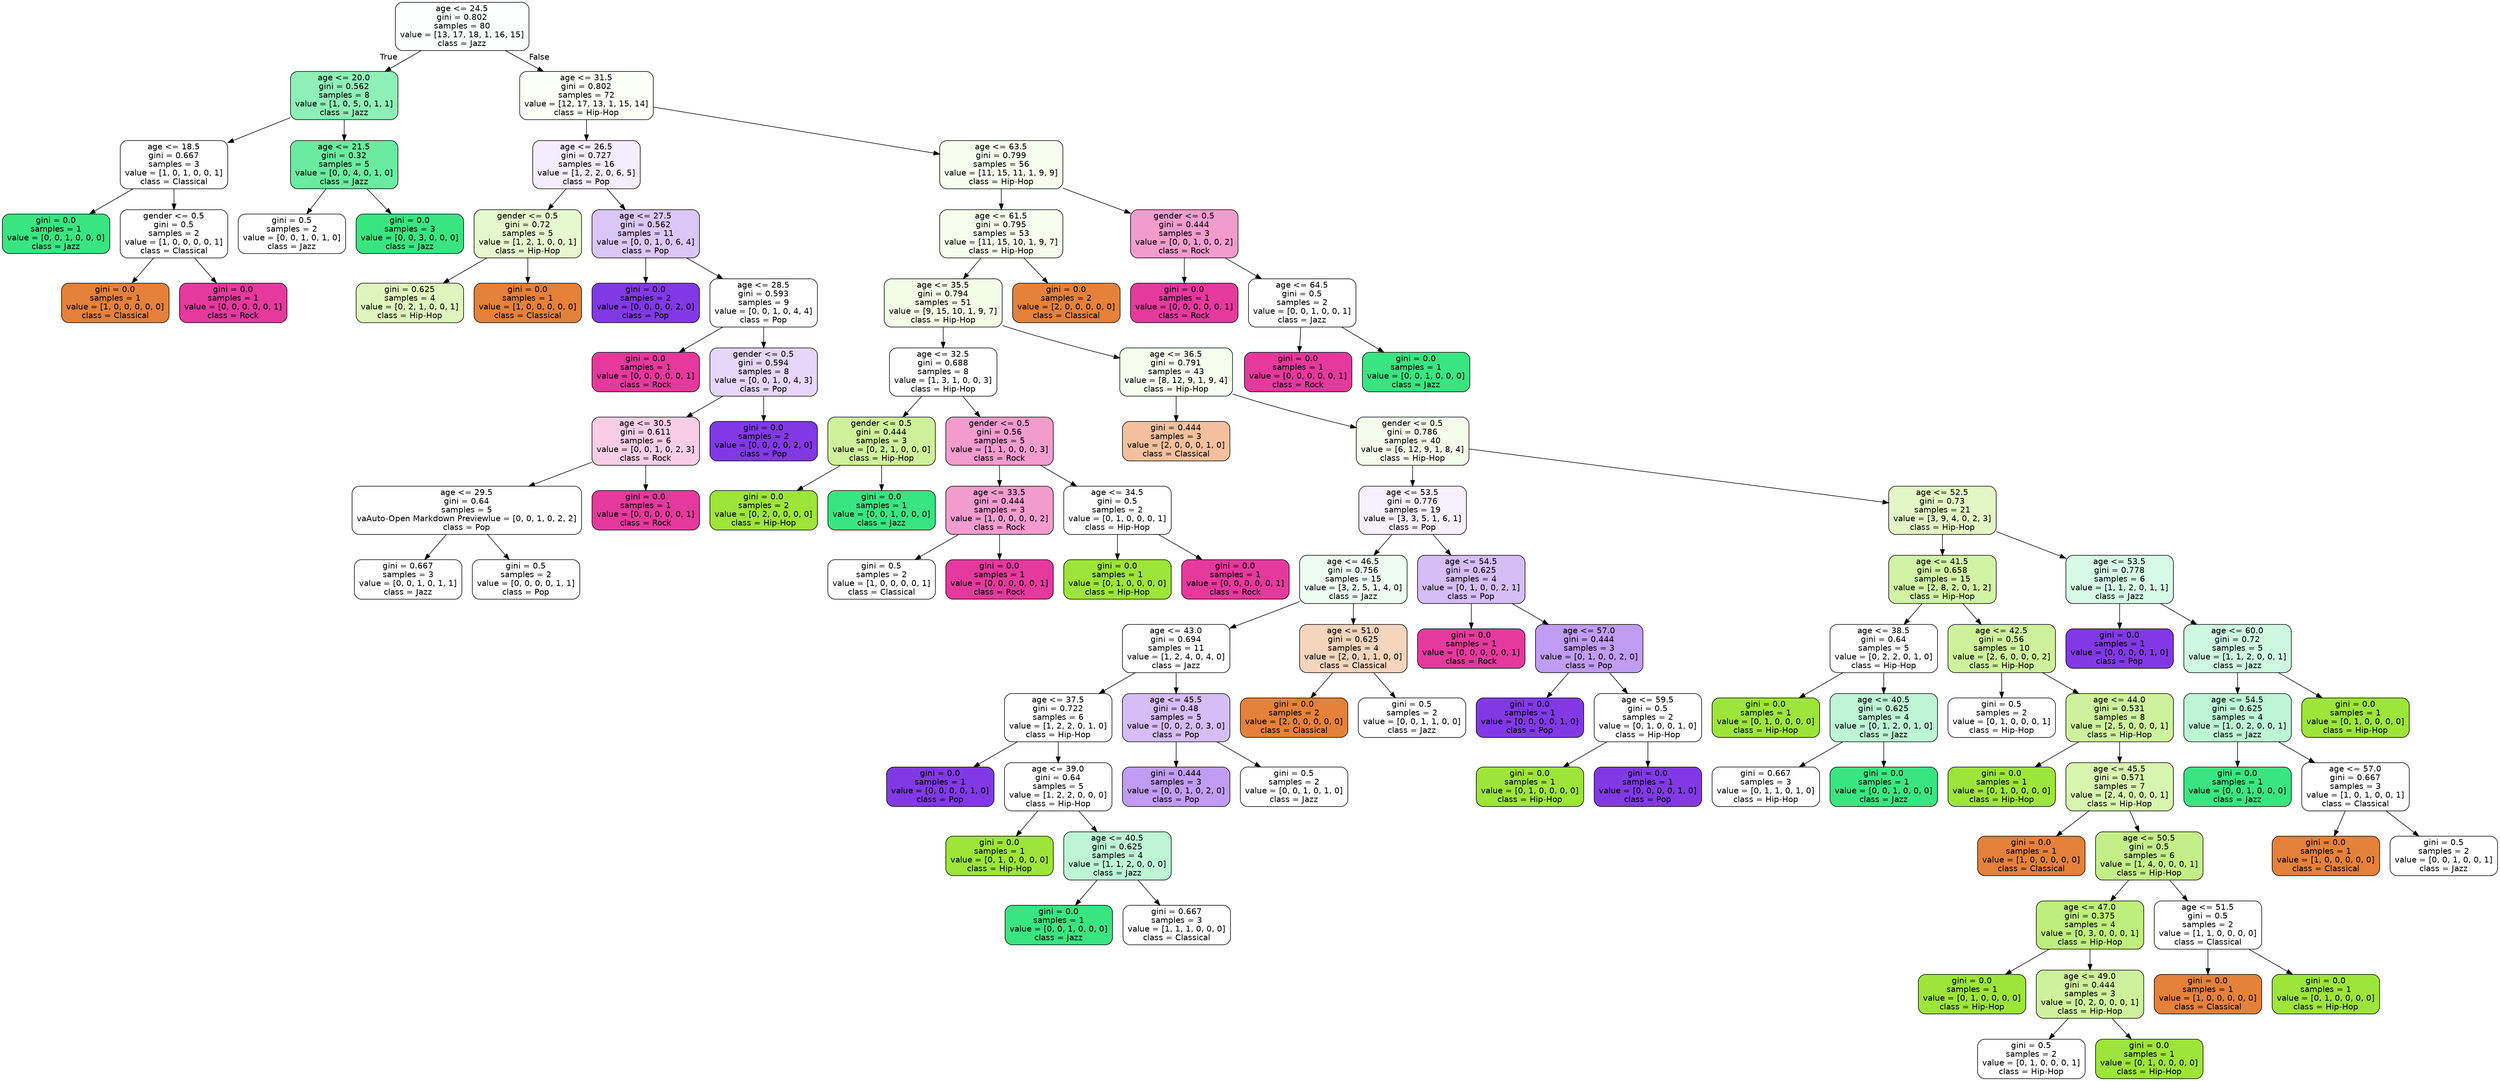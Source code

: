 digraph Tree {
node [shape=box, style="filled, rounded", color="black", fontname="helvetica"] ;
edge [fontname="helvetica"] ;
0 [label="age <= 24.5\ngini = 0.802\nsamples = 80\nvalue = [13, 17, 18, 1, 16, 15]\nclass = Jazz", fillcolor="#fcfffd"] ;
1 [label="age <= 20.0\ngini = 0.562\nsamples = 8\nvalue = [1, 0, 5, 0, 1, 1]\nclass = Jazz", fillcolor="#8ef0b7"] ;
0 -> 1 [labeldistance=2.5, labelangle=45, headlabel="True"] ;
2 [label="age <= 18.5\ngini = 0.667\nsamples = 3\nvalue = [1, 0, 1, 0, 0, 1]\nclass = Classical", fillcolor="#ffffff"] ;
1 -> 2 ;
3 [label="gini = 0.0\nsamples = 1\nvalue = [0, 0, 1, 0, 0, 0]\nclass = Jazz", fillcolor="#39e581"] ;
2 -> 3 ;
4 [label="gender <= 0.5\ngini = 0.5\nsamples = 2\nvalue = [1, 0, 0, 0, 0, 1]\nclass = Classical", fillcolor="#ffffff"] ;
2 -> 4 ;
5 [label="gini = 0.0\nsamples = 1\nvalue = [1, 0, 0, 0, 0, 0]\nclass = Classical", fillcolor="#e58139"] ;
4 -> 5 ;
6 [label="gini = 0.0\nsamples = 1\nvalue = [0, 0, 0, 0, 0, 1]\nclass = Rock", fillcolor="#e5399d"] ;
4 -> 6 ;
7 [label="age <= 21.5\ngini = 0.32\nsamples = 5\nvalue = [0, 0, 4, 0, 1, 0]\nclass = Jazz", fillcolor="#6aeca0"] ;
1 -> 7 ;
8 [label="gini = 0.5\nsamples = 2\nvalue = [0, 0, 1, 0, 1, 0]\nclass = Jazz", fillcolor="#ffffff"] ;
7 -> 8 ;
9 [label="gini = 0.0\nsamples = 3\nvalue = [0, 0, 3, 0, 0, 0]\nclass = Jazz", fillcolor="#39e581"] ;
7 -> 9 ;
10 [label="age <= 31.5\ngini = 0.802\nsamples = 72\nvalue = [12, 17, 13, 1, 15, 14]\nclass = Hip-Hop", fillcolor="#fcfef8"] ;
0 -> 10 [labeldistance=2.5, labelangle=-45, headlabel="False"] ;
11 [label="age <= 26.5\ngini = 0.727\nsamples = 16\nvalue = [1, 2, 2, 0, 6, 5]\nclass = Pop", fillcolor="#f4edfd"] ;
10 -> 11 ;
12 [label="gender <= 0.5\ngini = 0.72\nsamples = 5\nvalue = [1, 2, 1, 0, 0, 1]\nclass = Hip-Hop", fillcolor="#e6f8ce"] ;
11 -> 12 ;
13 [label="gini = 0.625\nsamples = 4\nvalue = [0, 2, 1, 0, 0, 1]\nclass = Hip-Hop", fillcolor="#def6bd"] ;
12 -> 13 ;
14 [label="gini = 0.0\nsamples = 1\nvalue = [1, 0, 0, 0, 0, 0]\nclass = Classical", fillcolor="#e58139"] ;
12 -> 14 ;
15 [label="age <= 27.5\ngini = 0.562\nsamples = 11\nvalue = [0, 0, 1, 0, 6, 4]\nclass = Pop", fillcolor="#dbc6f8"] ;
11 -> 15 ;
16 [label="gini = 0.0\nsamples = 2\nvalue = [0, 0, 0, 0, 2, 0]\nclass = Pop", fillcolor="#8139e5"] ;
15 -> 16 ;
17 [label="age <= 28.5\ngini = 0.593\nsamples = 9\nvalue = [0, 0, 1, 0, 4, 4]\nclass = Pop", fillcolor="#ffffff"] ;
15 -> 17 ;
18 [label="gini = 0.0\nsamples = 1\nvalue = [0, 0, 0, 0, 0, 1]\nclass = Rock", fillcolor="#e5399d"] ;
17 -> 18 ;
19 [label="gender <= 0.5\ngini = 0.594\nsamples = 8\nvalue = [0, 0, 1, 0, 4, 3]\nclass = Pop", fillcolor="#e6d7fa"] ;
17 -> 19 ;
20 [label="age <= 30.5\ngini = 0.611\nsamples = 6\nvalue = [0, 0, 1, 0, 2, 3]\nclass = Rock", fillcolor="#f8cee6"] ;
19 -> 20 ;
21 [label="age <= 29.5\ngini = 0.64\nsamples = 5\nvaAuto-Open Markdown Previewlue = [0, 0, 1, 0, 2, 2]\nclass = Pop", fillcolor="#ffffff"] ;
20 -> 21 ;
22 [label="gini = 0.667\nsamples = 3\nvalue = [0, 0, 1, 0, 1, 1]\nclass = Jazz", fillcolor="#ffffff"] ;
21 -> 22 ;
23 [label="gini = 0.5\nsamples = 2\nvalue = [0, 0, 0, 0, 1, 1]\nclass = Pop", fillcolor="#ffffff"] ;
21 -> 23 ;
24 [label="gini = 0.0\nsamples = 1\nvalue = [0, 0, 0, 0, 0, 1]\nclass = Rock", fillcolor="#e5399d"] ;
20 -> 24 ;
25 [label="gini = 0.0\nsamples = 2\nvalue = [0, 0, 0, 0, 2, 0]\nclass = Pop", fillcolor="#8139e5"] ;
19 -> 25 ;
26 [label="age <= 63.5\ngini = 0.799\nsamples = 56\nvalue = [11, 15, 11, 1, 9, 9]\nclass = Hip-Hop", fillcolor="#f6fded"] ;
10 -> 26 ;
27 [label="age <= 61.5\ngini = 0.795\nsamples = 53\nvalue = [11, 15, 10, 1, 9, 7]\nclass = Hip-Hop", fillcolor="#f6fdec"] ;
26 -> 27 ;
28 [label="age <= 35.5\ngini = 0.794\nsamples = 51\nvalue = [9, 15, 10, 1, 9, 7]\nclass = Hip-Hop", fillcolor="#f3fce7"] ;
27 -> 28 ;
29 [label="age <= 32.5\ngini = 0.688\nsamples = 8\nvalue = [1, 3, 1, 0, 0, 3]\nclass = Hip-Hop", fillcolor="#ffffff"] ;
28 -> 29 ;
30 [label="gender <= 0.5\ngini = 0.444\nsamples = 3\nvalue = [0, 2, 1, 0, 0, 0]\nclass = Hip-Hop", fillcolor="#cef29c"] ;
29 -> 30 ;
31 [label="gini = 0.0\nsamples = 2\nvalue = [0, 2, 0, 0, 0, 0]\nclass = Hip-Hop", fillcolor="#9de539"] ;
30 -> 31 ;
32 [label="gini = 0.0\nsamples = 1\nvalue = [0, 0, 1, 0, 0, 0]\nclass = Jazz", fillcolor="#39e581"] ;
30 -> 32 ;
33 [label="gender <= 0.5\ngini = 0.56\nsamples = 5\nvalue = [1, 1, 0, 0, 0, 3]\nclass = Rock", fillcolor="#f29cce"] ;
29 -> 33 ;
34 [label="age <= 33.5\ngini = 0.444\nsamples = 3\nvalue = [1, 0, 0, 0, 0, 2]\nclass = Rock", fillcolor="#f29cce"] ;
33 -> 34 ;
35 [label="gini = 0.5\nsamples = 2\nvalue = [1, 0, 0, 0, 0, 1]\nclass = Classical", fillcolor="#ffffff"] ;
34 -> 35 ;
36 [label="gini = 0.0\nsamples = 1\nvalue = [0, 0, 0, 0, 0, 1]\nclass = Rock", fillcolor="#e5399d"] ;
34 -> 36 ;
37 [label="age <= 34.5\ngini = 0.5\nsamples = 2\nvalue = [0, 1, 0, 0, 0, 1]\nclass = Hip-Hop", fillcolor="#ffffff"] ;
33 -> 37 ;
38 [label="gini = 0.0\nsamples = 1\nvalue = [0, 1, 0, 0, 0, 0]\nclass = Hip-Hop", fillcolor="#9de539"] ;
37 -> 38 ;
39 [label="gini = 0.0\nsamples = 1\nvalue = [0, 0, 0, 0, 0, 1]\nclass = Rock", fillcolor="#e5399d"] ;
37 -> 39 ;
40 [label="age <= 36.5\ngini = 0.791\nsamples = 43\nvalue = [8, 12, 9, 1, 9, 4]\nclass = Hip-Hop", fillcolor="#f6fdee"] ;
28 -> 40 ;
41 [label="gini = 0.444\nsamples = 3\nvalue = [2, 0, 0, 0, 1, 0]\nclass = Classical", fillcolor="#f2c09c"] ;
40 -> 41 ;
42 [label="gender <= 0.5\ngini = 0.786\nsamples = 40\nvalue = [6, 12, 9, 1, 8, 4]\nclass = Hip-Hop", fillcolor="#f6fcec"] ;
40 -> 42 ;
43 [label="age <= 53.5\ngini = 0.776\nsamples = 19\nvalue = [3, 3, 5, 1, 6, 1]\nclass = Pop", fillcolor="#f6f1fd"] ;
42 -> 43 ;
44 [label="age <= 46.5\ngini = 0.756\nsamples = 15\nvalue = [3, 2, 5, 1, 4, 0]\nclass = Jazz", fillcolor="#edfdf4"] ;
43 -> 44 ;
45 [label="age <= 43.0\ngini = 0.694\nsamples = 11\nvalue = [1, 2, 4, 0, 4, 0]\nclass = Jazz", fillcolor="#ffffff"] ;
44 -> 45 ;
46 [label="age <= 37.5\ngini = 0.722\nsamples = 6\nvalue = [1, 2, 2, 0, 1, 0]\nclass = Hip-Hop", fillcolor="#ffffff"] ;
45 -> 46 ;
47 [label="gini = 0.0\nsamples = 1\nvalue = [0, 0, 0, 0, 1, 0]\nclass = Pop", fillcolor="#8139e5"] ;
46 -> 47 ;
48 [label="age <= 39.0\ngini = 0.64\nsamples = 5\nvalue = [1, 2, 2, 0, 0, 0]\nclass = Hip-Hop", fillcolor="#ffffff"] ;
46 -> 48 ;
49 [label="gini = 0.0\nsamples = 1\nvalue = [0, 1, 0, 0, 0, 0]\nclass = Hip-Hop", fillcolor="#9de539"] ;
48 -> 49 ;
50 [label="age <= 40.5\ngini = 0.625\nsamples = 4\nvalue = [1, 1, 2, 0, 0, 0]\nclass = Jazz", fillcolor="#bdf6d5"] ;
48 -> 50 ;
51 [label="gini = 0.0\nsamples = 1\nvalue = [0, 0, 1, 0, 0, 0]\nclass = Jazz", fillcolor="#39e581"] ;
50 -> 51 ;
52 [label="gini = 0.667\nsamples = 3\nvalue = [1, 1, 1, 0, 0, 0]\nclass = Classical", fillcolor="#ffffff"] ;
50 -> 52 ;
53 [label="age <= 45.5\ngini = 0.48\nsamples = 5\nvalue = [0, 0, 2, 0, 3, 0]\nclass = Pop", fillcolor="#d5bdf6"] ;
45 -> 53 ;
54 [label="gini = 0.444\nsamples = 3\nvalue = [0, 0, 1, 0, 2, 0]\nclass = Pop", fillcolor="#c09cf2"] ;
53 -> 54 ;
55 [label="gini = 0.5\nsamples = 2\nvalue = [0, 0, 1, 0, 1, 0]\nclass = Jazz", fillcolor="#ffffff"] ;
53 -> 55 ;
56 [label="age <= 51.0\ngini = 0.625\nsamples = 4\nvalue = [2, 0, 1, 1, 0, 0]\nclass = Classical", fillcolor="#f6d5bd"] ;
44 -> 56 ;
57 [label="gini = 0.0\nsamples = 2\nvalue = [2, 0, 0, 0, 0, 0]\nclass = Classical", fillcolor="#e58139"] ;
56 -> 57 ;
58 [label="gini = 0.5\nsamples = 2\nvalue = [0, 0, 1, 1, 0, 0]\nclass = Jazz", fillcolor="#ffffff"] ;
56 -> 58 ;
59 [label="age <= 54.5\ngini = 0.625\nsamples = 4\nvalue = [0, 1, 0, 0, 2, 1]\nclass = Pop", fillcolor="#d5bdf6"] ;
43 -> 59 ;
60 [label="gini = 0.0\nsamples = 1\nvalue = [0, 0, 0, 0, 0, 1]\nclass = Rock", fillcolor="#e5399d"] ;
59 -> 60 ;
61 [label="age <= 57.0\ngini = 0.444\nsamples = 3\nvalue = [0, 1, 0, 0, 2, 0]\nclass = Pop", fillcolor="#c09cf2"] ;
59 -> 61 ;
62 [label="gini = 0.0\nsamples = 1\nvalue = [0, 0, 0, 0, 1, 0]\nclass = Pop", fillcolor="#8139e5"] ;
61 -> 62 ;
63 [label="age <= 59.5\ngini = 0.5\nsamples = 2\nvalue = [0, 1, 0, 0, 1, 0]\nclass = Hip-Hop", fillcolor="#ffffff"] ;
61 -> 63 ;
64 [label="gini = 0.0\nsamples = 1\nvalue = [0, 1, 0, 0, 0, 0]\nclass = Hip-Hop", fillcolor="#9de539"] ;
63 -> 64 ;
65 [label="gini = 0.0\nsamples = 1\nvalue = [0, 0, 0, 0, 1, 0]\nclass = Pop", fillcolor="#8139e5"] ;
63 -> 65 ;
66 [label="age <= 52.5\ngini = 0.73\nsamples = 21\nvalue = [3, 9, 4, 0, 2, 3]\nclass = Hip-Hop", fillcolor="#e2f7c5"] ;
42 -> 66 ;
67 [label="age <= 41.5\ngini = 0.658\nsamples = 15\nvalue = [2, 8, 2, 0, 1, 2]\nclass = Hip-Hop", fillcolor="#d2f3a4"] ;
66 -> 67 ;
68 [label="age <= 38.5\ngini = 0.64\nsamples = 5\nvalue = [0, 2, 2, 0, 1, 0]\nclass = Hip-Hop", fillcolor="#ffffff"] ;
67 -> 68 ;
69 [label="gini = 0.0\nsamples = 1\nvalue = [0, 1, 0, 0, 0, 0]\nclass = Hip-Hop", fillcolor="#9de539"] ;
68 -> 69 ;
70 [label="age <= 40.5\ngini = 0.625\nsamples = 4\nvalue = [0, 1, 2, 0, 1, 0]\nclass = Jazz", fillcolor="#bdf6d5"] ;
68 -> 70 ;
71 [label="gini = 0.667\nsamples = 3\nvalue = [0, 1, 1, 0, 1, 0]\nclass = Hip-Hop", fillcolor="#ffffff"] ;
70 -> 71 ;
72 [label="gini = 0.0\nsamples = 1\nvalue = [0, 0, 1, 0, 0, 0]\nclass = Jazz", fillcolor="#39e581"] ;
70 -> 72 ;
73 [label="age <= 42.5\ngini = 0.56\nsamples = 10\nvalue = [2, 6, 0, 0, 0, 2]\nclass = Hip-Hop", fillcolor="#cef29c"] ;
67 -> 73 ;
74 [label="gini = 0.5\nsamples = 2\nvalue = [0, 1, 0, 0, 0, 1]\nclass = Hip-Hop", fillcolor="#ffffff"] ;
73 -> 74 ;
75 [label="age <= 44.0\ngini = 0.531\nsamples = 8\nvalue = [2, 5, 0, 0, 0, 1]\nclass = Hip-Hop", fillcolor="#cef29c"] ;
73 -> 75 ;
76 [label="gini = 0.0\nsamples = 1\nvalue = [0, 1, 0, 0, 0, 0]\nclass = Hip-Hop", fillcolor="#9de539"] ;
75 -> 76 ;
77 [label="age <= 45.5\ngini = 0.571\nsamples = 7\nvalue = [2, 4, 0, 0, 0, 1]\nclass = Hip-Hop", fillcolor="#d8f5b0"] ;
75 -> 77 ;
78 [label="gini = 0.0\nsamples = 1\nvalue = [1, 0, 0, 0, 0, 0]\nclass = Classical", fillcolor="#e58139"] ;
77 -> 78 ;
79 [label="age <= 50.5\ngini = 0.5\nsamples = 6\nvalue = [1, 4, 0, 0, 0, 1]\nclass = Hip-Hop", fillcolor="#c4ef88"] ;
77 -> 79 ;
80 [label="age <= 47.0\ngini = 0.375\nsamples = 4\nvalue = [0, 3, 0, 0, 0, 1]\nclass = Hip-Hop", fillcolor="#beee7b"] ;
79 -> 80 ;
81 [label="gini = 0.0\nsamples = 1\nvalue = [0, 1, 0, 0, 0, 0]\nclass = Hip-Hop", fillcolor="#9de539"] ;
80 -> 81 ;
82 [label="age <= 49.0\ngini = 0.444\nsamples = 3\nvalue = [0, 2, 0, 0, 0, 1]\nclass = Hip-Hop", fillcolor="#cef29c"] ;
80 -> 82 ;
83 [label="gini = 0.5\nsamples = 2\nvalue = [0, 1, 0, 0, 0, 1]\nclass = Hip-Hop", fillcolor="#ffffff"] ;
82 -> 83 ;
84 [label="gini = 0.0\nsamples = 1\nvalue = [0, 1, 0, 0, 0, 0]\nclass = Hip-Hop", fillcolor="#9de539"] ;
82 -> 84 ;
85 [label="age <= 51.5\ngini = 0.5\nsamples = 2\nvalue = [1, 1, 0, 0, 0, 0]\nclass = Classical", fillcolor="#ffffff"] ;
79 -> 85 ;
86 [label="gini = 0.0\nsamples = 1\nvalue = [1, 0, 0, 0, 0, 0]\nclass = Classical", fillcolor="#e58139"] ;
85 -> 86 ;
87 [label="gini = 0.0\nsamples = 1\nvalue = [0, 1, 0, 0, 0, 0]\nclass = Hip-Hop", fillcolor="#9de539"] ;
85 -> 87 ;
88 [label="age <= 53.5\ngini = 0.778\nsamples = 6\nvalue = [1, 1, 2, 0, 1, 1]\nclass = Jazz", fillcolor="#d7fae6"] ;
66 -> 88 ;
89 [label="gini = 0.0\nsamples = 1\nvalue = [0, 0, 0, 0, 1, 0]\nclass = Pop", fillcolor="#8139e5"] ;
88 -> 89 ;
90 [label="age <= 60.0\ngini = 0.72\nsamples = 5\nvalue = [1, 1, 2, 0, 0, 1]\nclass = Jazz", fillcolor="#cef8e0"] ;
88 -> 90 ;
91 [label="age <= 54.5\ngini = 0.625\nsamples = 4\nvalue = [1, 0, 2, 0, 0, 1]\nclass = Jazz", fillcolor="#bdf6d5"] ;
90 -> 91 ;
92 [label="gini = 0.0\nsamples = 1\nvalue = [0, 0, 1, 0, 0, 0]\nclass = Jazz", fillcolor="#39e581"] ;
91 -> 92 ;
93 [label="age <= 57.0\ngini = 0.667\nsamples = 3\nvalue = [1, 0, 1, 0, 0, 1]\nclass = Classical", fillcolor="#ffffff"] ;
91 -> 93 ;
94 [label="gini = 0.0\nsamples = 1\nvalue = [1, 0, 0, 0, 0, 0]\nclass = Classical", fillcolor="#e58139"] ;
93 -> 94 ;
95 [label="gini = 0.5\nsamples = 2\nvalue = [0, 0, 1, 0, 0, 1]\nclass = Jazz", fillcolor="#ffffff"] ;
93 -> 95 ;
96 [label="gini = 0.0\nsamples = 1\nvalue = [0, 1, 0, 0, 0, 0]\nclass = Hip-Hop", fillcolor="#9de539"] ;
90 -> 96 ;
97 [label="gini = 0.0\nsamples = 2\nvalue = [2, 0, 0, 0, 0, 0]\nclass = Classical", fillcolor="#e58139"] ;
27 -> 97 ;
98 [label="gender <= 0.5\ngini = 0.444\nsamples = 3\nvalue = [0, 0, 1, 0, 0, 2]\nclass = Rock", fillcolor="#f29cce"] ;
26 -> 98 ;
99 [label="gini = 0.0\nsamples = 1\nvalue = [0, 0, 0, 0, 0, 1]\nclass = Rock", fillcolor="#e5399d"] ;
98 -> 99 ;
100 [label="age <= 64.5\ngini = 0.5\nsamples = 2\nvalue = [0, 0, 1, 0, 0, 1]\nclass = Jazz", fillcolor="#ffffff"] ;
98 -> 100 ;
101 [label="gini = 0.0\nsamples = 1\nvalue = [0, 0, 0, 0, 0, 1]\nclass = Rock", fillcolor="#e5399d"] ;
100 -> 101 ;
102 [label="gini = 0.0\nsamples = 1\nvalue = [0, 0, 1, 0, 0, 0]\nclass = Jazz", fillcolor="#39e581"] ;
100 -> 102 ;
}